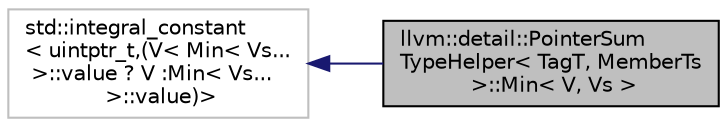 digraph "llvm::detail::PointerSumTypeHelper&lt; TagT, MemberTs &gt;::Min&lt; V, Vs &gt;"
{
 // LATEX_PDF_SIZE
  bgcolor="transparent";
  edge [fontname="Helvetica",fontsize="10",labelfontname="Helvetica",labelfontsize="10"];
  node [fontname="Helvetica",fontsize="10",shape=record];
  rankdir="LR";
  Node1 [label="llvm::detail::PointerSum\lTypeHelper\< TagT, MemberTs\l \>::Min\< V, Vs \>",height=0.2,width=0.4,color="black", fillcolor="grey75", style="filled", fontcolor="black",tooltip=" "];
  Node2 -> Node1 [dir="back",color="midnightblue",fontsize="10",style="solid",fontname="Helvetica"];
  Node2 [label="std::integral_constant\l\< uintptr_t,(V\< Min\< Vs...\l \>::value ? V :Min\< Vs...\l \>::value)\>",height=0.2,width=0.4,color="grey75",tooltip=" "];
}
